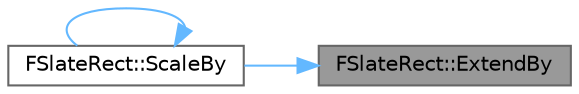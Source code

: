 digraph "FSlateRect::ExtendBy"
{
 // INTERACTIVE_SVG=YES
 // LATEX_PDF_SIZE
  bgcolor="transparent";
  edge [fontname=Helvetica,fontsize=10,labelfontname=Helvetica,labelfontsize=10];
  node [fontname=Helvetica,fontsize=10,shape=box,height=0.2,width=0.4];
  rankdir="RL";
  Node1 [id="Node000001",label="FSlateRect::ExtendBy",height=0.2,width=0.4,color="gray40", fillcolor="grey60", style="filled", fontcolor="black",tooltip="Return a rectangle that is extended on each side by the amount specified in each margin."];
  Node1 -> Node2 [id="edge1_Node000001_Node000002",dir="back",color="steelblue1",style="solid",tooltip=" "];
  Node2 [id="Node000002",label="FSlateRect::ScaleBy",height=0.2,width=0.4,color="grey40", fillcolor="white", style="filled",URL="$db/d16/classFSlateRect.html#adcff7dfe0a463d38f37b4b6a225c9f00",tooltip="Return a rectangle that is scaled by the amount specified."];
  Node2 -> Node2 [id="edge2_Node000002_Node000002",dir="back",color="steelblue1",style="solid",tooltip=" "];
}

